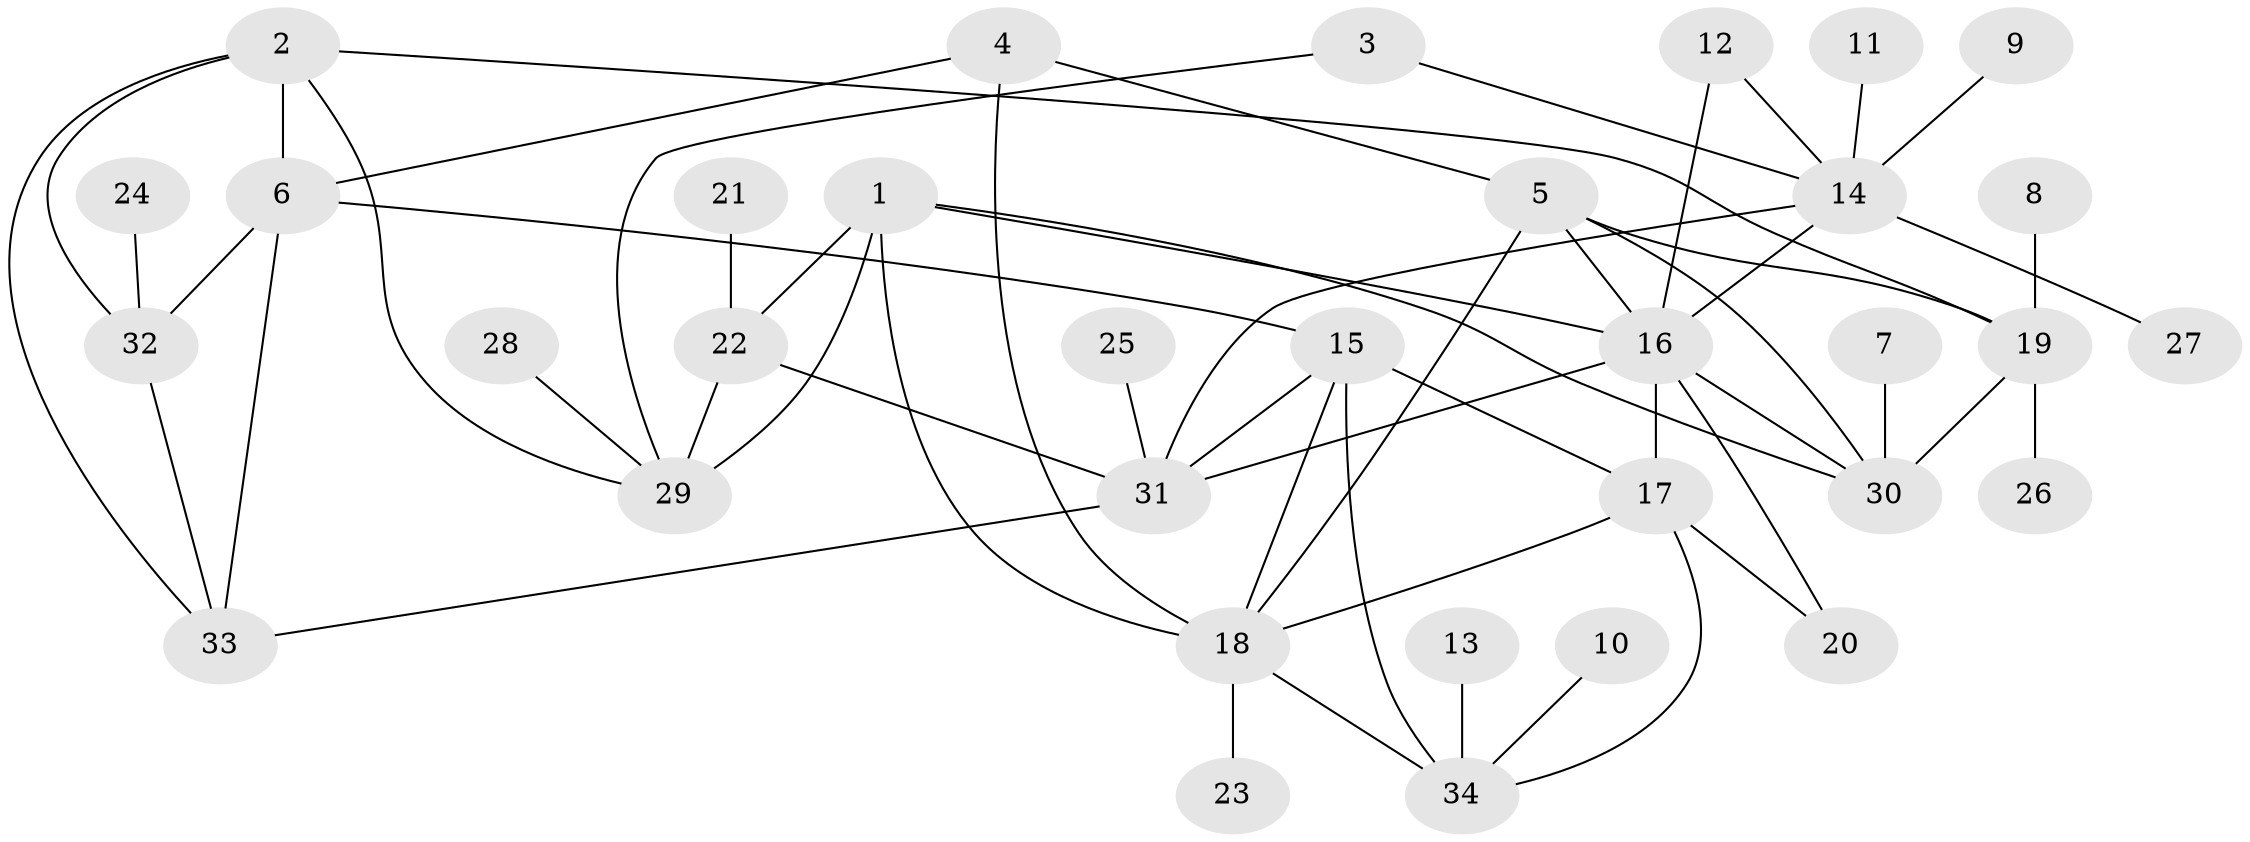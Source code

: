 // original degree distribution, {6: 0.03571428571428571, 4: 0.047619047619047616, 8: 0.023809523809523808, 9: 0.03571428571428571, 7: 0.07142857142857142, 5: 0.023809523809523808, 10: 0.023809523809523808, 1: 0.5952380952380952, 2: 0.13095238095238096, 3: 0.011904761904761904}
// Generated by graph-tools (version 1.1) at 2025/37/03/04/25 23:37:40]
// undirected, 34 vertices, 56 edges
graph export_dot {
  node [color=gray90,style=filled];
  1;
  2;
  3;
  4;
  5;
  6;
  7;
  8;
  9;
  10;
  11;
  12;
  13;
  14;
  15;
  16;
  17;
  18;
  19;
  20;
  21;
  22;
  23;
  24;
  25;
  26;
  27;
  28;
  29;
  30;
  31;
  32;
  33;
  34;
  1 -- 16 [weight=1.0];
  1 -- 18 [weight=1.0];
  1 -- 22 [weight=2.0];
  1 -- 29 [weight=2.0];
  1 -- 30 [weight=1.0];
  2 -- 6 [weight=1.0];
  2 -- 19 [weight=1.0];
  2 -- 29 [weight=1.0];
  2 -- 32 [weight=1.0];
  2 -- 33 [weight=1.0];
  3 -- 14 [weight=1.0];
  3 -- 29 [weight=1.0];
  4 -- 5 [weight=1.0];
  4 -- 6 [weight=1.0];
  4 -- 18 [weight=1.0];
  5 -- 16 [weight=1.0];
  5 -- 18 [weight=1.0];
  5 -- 19 [weight=2.0];
  5 -- 30 [weight=2.0];
  6 -- 15 [weight=1.0];
  6 -- 32 [weight=1.0];
  6 -- 33 [weight=1.0];
  7 -- 30 [weight=1.0];
  8 -- 19 [weight=1.0];
  9 -- 14 [weight=1.0];
  10 -- 34 [weight=1.0];
  11 -- 14 [weight=1.0];
  12 -- 14 [weight=1.0];
  12 -- 16 [weight=1.0];
  13 -- 34 [weight=1.0];
  14 -- 16 [weight=1.0];
  14 -- 27 [weight=1.0];
  14 -- 31 [weight=2.0];
  15 -- 17 [weight=1.0];
  15 -- 18 [weight=1.0];
  15 -- 31 [weight=1.0];
  15 -- 34 [weight=1.0];
  16 -- 17 [weight=1.0];
  16 -- 20 [weight=1.0];
  16 -- 30 [weight=1.0];
  16 -- 31 [weight=2.0];
  17 -- 18 [weight=1.0];
  17 -- 20 [weight=1.0];
  17 -- 34 [weight=1.0];
  18 -- 23 [weight=1.0];
  18 -- 34 [weight=1.0];
  19 -- 26 [weight=1.0];
  19 -- 30 [weight=1.0];
  21 -- 22 [weight=1.0];
  22 -- 29 [weight=1.0];
  22 -- 31 [weight=1.0];
  24 -- 32 [weight=1.0];
  25 -- 31 [weight=1.0];
  28 -- 29 [weight=1.0];
  31 -- 33 [weight=1.0];
  32 -- 33 [weight=1.0];
}

